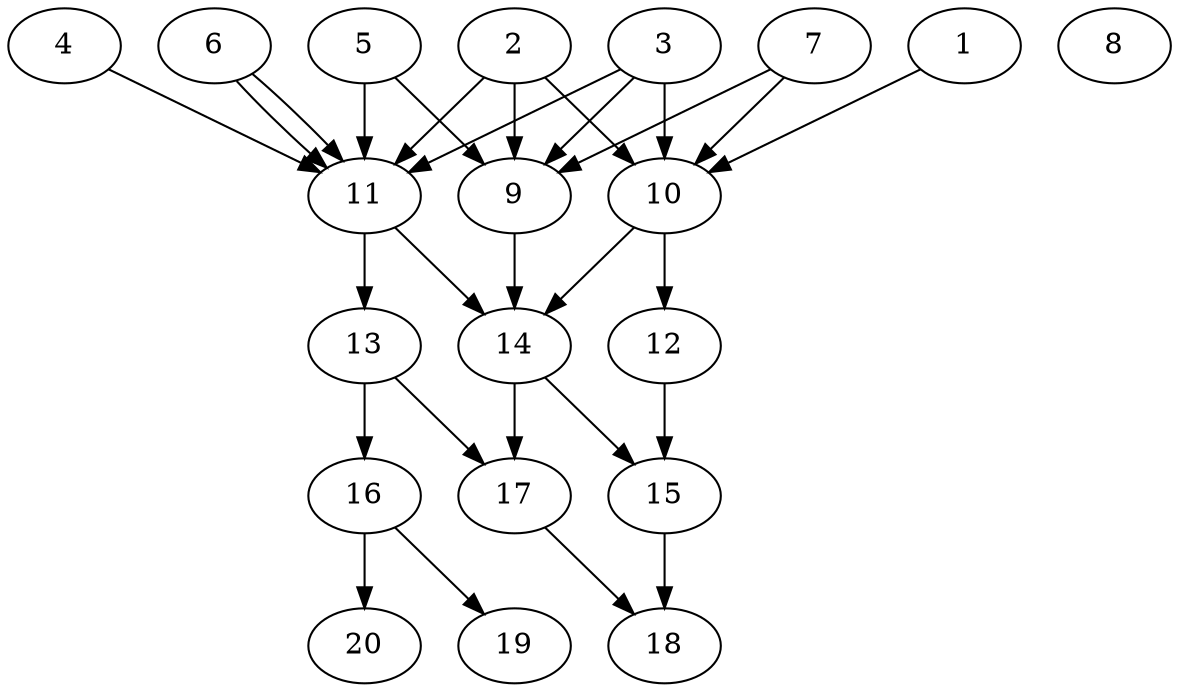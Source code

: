 // DAG automatically generated by daggen at Tue Jul 23 14:28:59 2019
// ./daggen --dot -n 20 --ccr 0.5 --fat 0.6 --regular 0.5 --density 0.7 --mindata 5242880 --maxdata 52428800 
digraph G {
  1 [size="61857792", alpha="0.10", expect_size="30928896"] 
  1 -> 10 [size ="30928896"]
  2 [size="44386304", alpha="0.10", expect_size="22193152"] 
  2 -> 9 [size ="22193152"]
  2 -> 10 [size ="22193152"]
  2 -> 11 [size ="22193152"]
  3 [size="102184960", alpha="0.05", expect_size="51092480"] 
  3 -> 9 [size ="51092480"]
  3 -> 10 [size ="51092480"]
  3 -> 11 [size ="51092480"]
  4 [size="29358080", alpha="0.07", expect_size="14679040"] 
  4 -> 11 [size ="14679040"]
  5 [size="73762816", alpha="0.18", expect_size="36881408"] 
  5 -> 9 [size ="36881408"]
  5 -> 11 [size ="36881408"]
  6 [size="12869632", alpha="0.03", expect_size="6434816"] 
  6 -> 11 [size ="6434816"]
  6 -> 11 [size ="6434816"]
  7 [size="13068288", alpha="0.16", expect_size="6534144"] 
  7 -> 9 [size ="6534144"]
  7 -> 10 [size ="6534144"]
  8 [size="53278720", alpha="0.02", expect_size="26639360"] 
  9 [size="100139008", alpha="0.01", expect_size="50069504"] 
  9 -> 14 [size ="50069504"]
  10 [size="10739712", alpha="0.01", expect_size="5369856"] 
  10 -> 12 [size ="5369856"]
  10 -> 14 [size ="5369856"]
  11 [size="11198464", alpha="0.12", expect_size="5599232"] 
  11 -> 13 [size ="5599232"]
  11 -> 14 [size ="5599232"]
  12 [size="60440576", alpha="0.11", expect_size="30220288"] 
  12 -> 15 [size ="30220288"]
  13 [size="13170688", alpha="0.14", expect_size="6585344"] 
  13 -> 16 [size ="6585344"]
  13 -> 17 [size ="6585344"]
  14 [size="34775040", alpha="0.02", expect_size="17387520"] 
  14 -> 15 [size ="17387520"]
  14 -> 17 [size ="17387520"]
  15 [size="69197824", alpha="0.14", expect_size="34598912"] 
  15 -> 18 [size ="34598912"]
  16 [size="58169344", alpha="0.00", expect_size="29084672"] 
  16 -> 19 [size ="29084672"]
  16 -> 20 [size ="29084672"]
  17 [size="71632896", alpha="0.12", expect_size="35816448"] 
  17 -> 18 [size ="35816448"]
  18 [size="52510720", alpha="0.00", expect_size="26255360"] 
  19 [size="60049408", alpha="0.06", expect_size="30024704"] 
  20 [size="66519040", alpha="0.13", expect_size="33259520"] 
}
